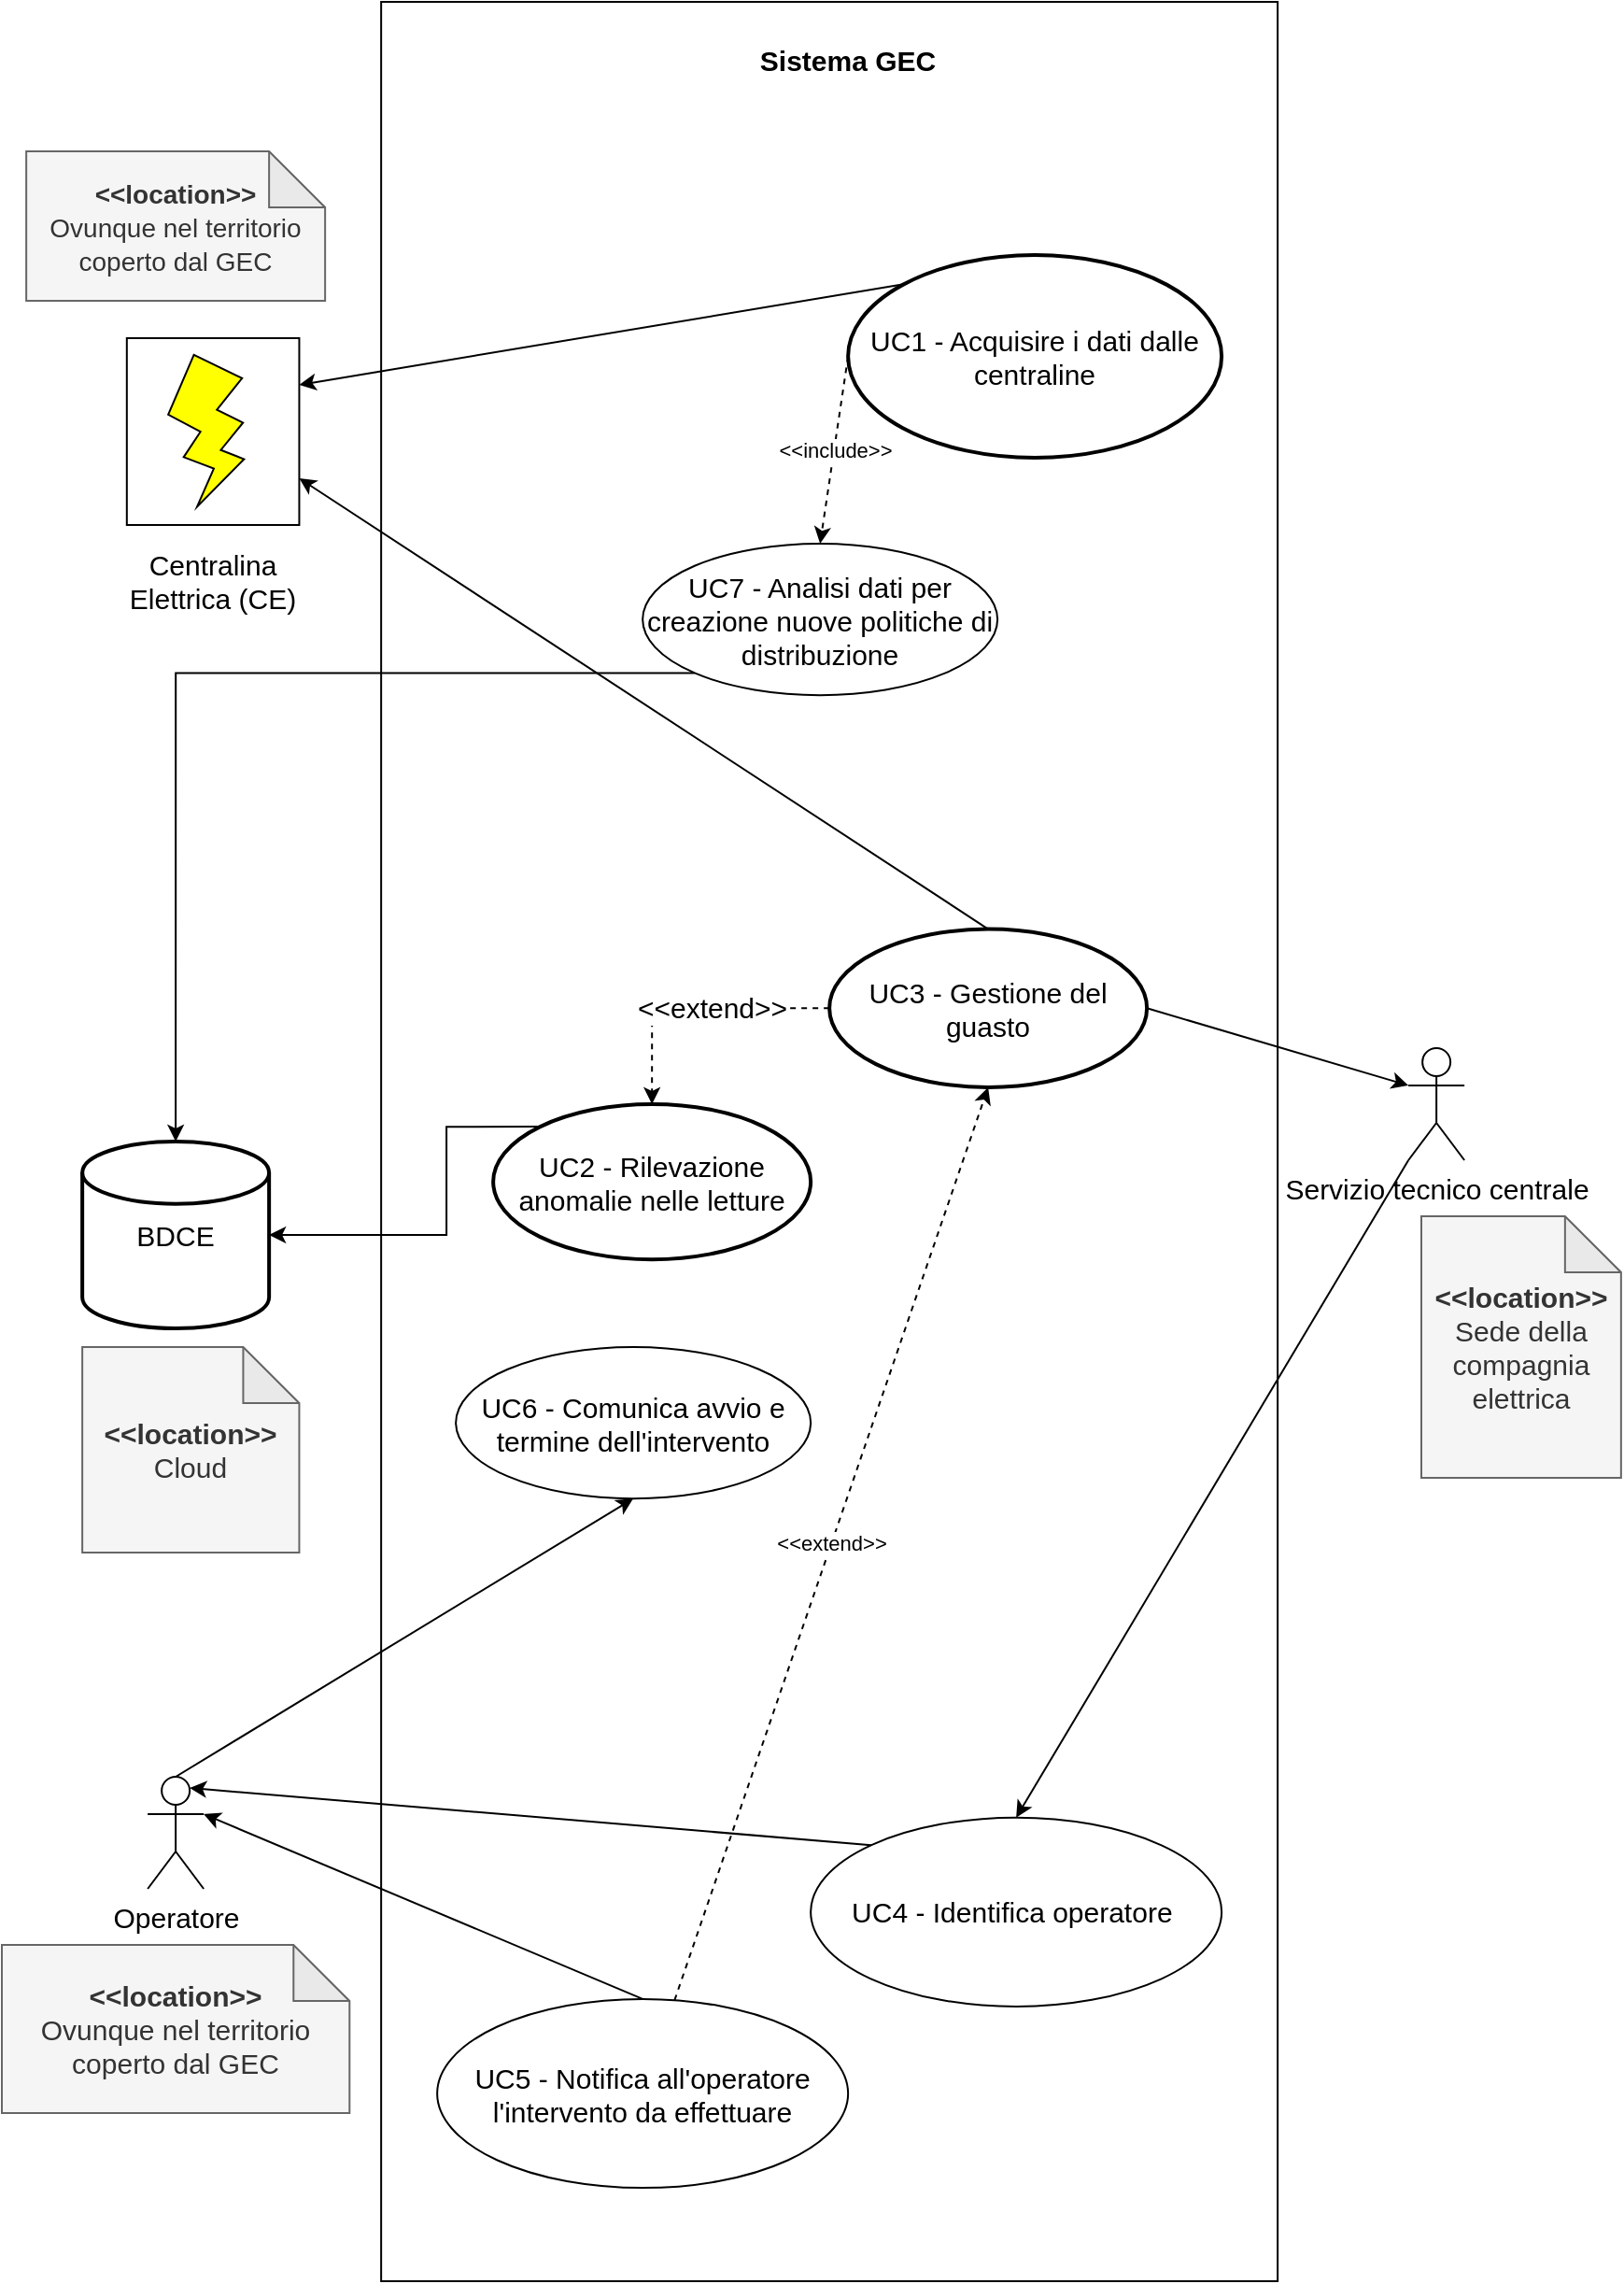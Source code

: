 <mxfile version="20.3.0" type="device"><diagram id="-Sjdl8BdoZFWK_SsTPy9" name="Pagina-1"><mxGraphModel dx="1673" dy="2187" grid="1" gridSize="10" guides="1" tooltips="1" connect="1" arrows="1" fold="1" page="1" pageScale="1" pageWidth="827" pageHeight="1169" math="0" shadow="0"><root><mxCell id="0"/><mxCell id="1" parent="0"/><mxCell id="CIVQkql8ugbi6OX0R3mC-3" value="BDCE" style="strokeWidth=2;html=1;shape=mxgraph.flowchart.database;whiteSpace=wrap;fontSize=15;" parent="1" vertex="1"><mxGeometry x="43.07" y="-260" width="100" height="100" as="geometry"/></mxCell><mxCell id="CIVQkql8ugbi6OX0R3mC-5" value="" style="group" parent="1" vertex="1" connectable="0"><mxGeometry x="213.07" y="-870" width="480" height="1220" as="geometry"/></mxCell><mxCell id="CIVQkql8ugbi6OX0R3mC-1" value="" style="rounded=0;whiteSpace=wrap;html=1;" parent="CIVQkql8ugbi6OX0R3mC-5" vertex="1"><mxGeometry x="-10" width="480" height="1220" as="geometry"/></mxCell><mxCell id="CIVQkql8ugbi6OX0R3mC-2" value="&lt;b&gt;&lt;font style=&quot;font-size: 15px;&quot;&gt;Sistema GEC&lt;/font&gt;&lt;/b&gt;" style="text;html=1;strokeColor=none;fillColor=none;align=center;verticalAlign=middle;whiteSpace=wrap;rounded=0;" parent="CIVQkql8ugbi6OX0R3mC-5" vertex="1"><mxGeometry width="480" height="62.034" as="geometry"/></mxCell><mxCell id="CIVQkql8ugbi6OX0R3mC-6" value="UC1 - Acquisire i dati dalle centraline" style="strokeWidth=2;html=1;shape=mxgraph.flowchart.start_2;whiteSpace=wrap;fontSize=15;" parent="CIVQkql8ugbi6OX0R3mC-5" vertex="1"><mxGeometry x="240" y="135.559" width="200" height="108.441" as="geometry"/></mxCell><mxCell id="CIVQkql8ugbi6OX0R3mC-13" value="UC2 - Rilevazione anomalie nelle letture" style="strokeWidth=2;html=1;shape=mxgraph.flowchart.start_2;whiteSpace=wrap;fontSize=15;" parent="CIVQkql8ugbi6OX0R3mC-5" vertex="1"><mxGeometry x="50" y="589.999" width="170" height="83.111" as="geometry"/></mxCell><mxCell id="CIVQkql8ugbi6OX0R3mC-16" style="edgeStyle=orthogonalEdgeStyle;rounded=0;orthogonalLoop=1;jettySize=auto;html=1;entryX=0.5;entryY=0;entryDx=0;entryDy=0;entryPerimeter=0;fontSize=15;dashed=1;" parent="CIVQkql8ugbi6OX0R3mC-5" source="CIVQkql8ugbi6OX0R3mC-15" target="CIVQkql8ugbi6OX0R3mC-13" edge="1"><mxGeometry relative="1" as="geometry"/></mxCell><mxCell id="CIVQkql8ugbi6OX0R3mC-17" value="&amp;lt;&amp;lt;extend&amp;gt;&amp;gt;" style="edgeLabel;html=1;align=center;verticalAlign=middle;resizable=0;points=[];fontSize=15;" parent="CIVQkql8ugbi6OX0R3mC-16" vertex="1" connectable="0"><mxGeometry x="-0.135" y="-1" relative="1" as="geometry"><mxPoint as="offset"/></mxGeometry></mxCell><mxCell id="CIVQkql8ugbi6OX0R3mC-15" value="UC3 - Gestione del guasto" style="strokeWidth=2;html=1;shape=mxgraph.flowchart.start_2;whiteSpace=wrap;fontSize=15;" parent="CIVQkql8ugbi6OX0R3mC-5" vertex="1"><mxGeometry x="230" y="496.273" width="170" height="84.68" as="geometry"/></mxCell><mxCell id="CIVQkql8ugbi6OX0R3mC-26" value="UC4 - Identifica operatore&amp;nbsp;" style="ellipse;whiteSpace=wrap;html=1;strokeColor=#000000;fontSize=15;fillColor=#FFFFFF;" parent="CIVQkql8ugbi6OX0R3mC-5" vertex="1"><mxGeometry x="220" y="971.866" width="220" height="101.097" as="geometry"/></mxCell><mxCell id="kpMKFaN-GCitmcQSGo-V-5" value="UC5 - Notifica all'operatore l'intervento da effettuare" style="ellipse;whiteSpace=wrap;html=1;strokeColor=#000000;fontSize=15;fillColor=#FFFFFF;" parent="CIVQkql8ugbi6OX0R3mC-5" vertex="1"><mxGeometry x="20" y="1068.954" width="220" height="101.097" as="geometry"/></mxCell><mxCell id="kpMKFaN-GCitmcQSGo-V-7" value="&amp;lt;&amp;lt;extend&amp;gt;&amp;gt;" style="endArrow=classic;html=1;rounded=0;entryX=0.5;entryY=1;entryDx=0;entryDy=0;entryPerimeter=0;dashed=1;" parent="CIVQkql8ugbi6OX0R3mC-5" source="kpMKFaN-GCitmcQSGo-V-5" target="CIVQkql8ugbi6OX0R3mC-15" edge="1"><mxGeometry width="50" height="50" relative="1" as="geometry"><mxPoint x="40" y="569.333" as="sourcePoint"/><mxPoint x="-10" y="627.429" as="targetPoint"/></mxGeometry></mxCell><mxCell id="kpMKFaN-GCitmcQSGo-V-9" value="UC6 - Comunica avvio e termine dell'intervento" style="ellipse;whiteSpace=wrap;html=1;strokeColor=#000000;fontSize=15;fillColor=#FFFFFF;" parent="CIVQkql8ugbi6OX0R3mC-5" vertex="1"><mxGeometry x="30" y="720" width="190" height="81.09" as="geometry"/></mxCell><mxCell id="kpMKFaN-GCitmcQSGo-V-15" value="UC7 - Analisi dati per creazione nuove politiche di distribuzione" style="ellipse;whiteSpace=wrap;html=1;strokeColor=#000000;fontSize=15;fillColor=#FFFFFF;" parent="CIVQkql8ugbi6OX0R3mC-5" vertex="1"><mxGeometry x="130" y="290" width="190" height="81.09" as="geometry"/></mxCell><mxCell id="kpMKFaN-GCitmcQSGo-V-17" value="&amp;lt;&amp;lt;include&amp;gt;&amp;gt;" style="endArrow=classic;html=1;rounded=0;exitX=0;exitY=0.5;exitDx=0;exitDy=0;exitPerimeter=0;entryX=0.5;entryY=0;entryDx=0;entryDy=0;dashed=1;" parent="CIVQkql8ugbi6OX0R3mC-5" source="CIVQkql8ugbi6OX0R3mC-6" target="kpMKFaN-GCitmcQSGo-V-15" edge="1"><mxGeometry width="50" height="50" relative="1" as="geometry"><mxPoint x="10" y="480" as="sourcePoint"/><mxPoint x="60" y="430" as="targetPoint"/></mxGeometry></mxCell><mxCell id="CIVQkql8ugbi6OX0R3mC-11" value="" style="group" parent="1" vertex="1" connectable="0"><mxGeometry x="51.14" y="-690" width="123.85" height="160" as="geometry"/></mxCell><mxCell id="CIVQkql8ugbi6OX0R3mC-9" value="" style="group" parent="CIVQkql8ugbi6OX0R3mC-11" vertex="1" connectable="0"><mxGeometry x="15.77" width="92.31" height="100" as="geometry"/></mxCell><mxCell id="CIVQkql8ugbi6OX0R3mC-8" value="" style="rounded=0;whiteSpace=wrap;html=1;fontSize=15;" parent="CIVQkql8ugbi6OX0R3mC-9" vertex="1"><mxGeometry width="92.31" height="100" as="geometry"/></mxCell><mxCell id="CIVQkql8ugbi6OX0R3mC-7" value="" style="verticalLabelPosition=bottom;verticalAlign=top;html=1;shape=mxgraph.basic.flash;fontSize=15;rotation=-20;fillColor=#FFFF00;strokeColor=#000000;" parent="CIVQkql8ugbi6OX0R3mC-9" vertex="1"><mxGeometry x="23.078" y="7.692" width="46.155" height="76.923" as="geometry"/></mxCell><mxCell id="CIVQkql8ugbi6OX0R3mC-10" value="Centralina Elettrica (CE)" style="text;html=1;strokeColor=none;fillColor=none;align=center;verticalAlign=middle;whiteSpace=wrap;rounded=0;fontSize=15;" parent="CIVQkql8ugbi6OX0R3mC-11" vertex="1"><mxGeometry y="100" width="123.85" height="60" as="geometry"/></mxCell><mxCell id="CIVQkql8ugbi6OX0R3mC-14" style="edgeStyle=orthogonalEdgeStyle;rounded=0;orthogonalLoop=1;jettySize=auto;html=1;fontSize=15;exitX=0.145;exitY=0.145;exitDx=0;exitDy=0;exitPerimeter=0;" parent="1" source="CIVQkql8ugbi6OX0R3mC-13" target="CIVQkql8ugbi6OX0R3mC-3" edge="1"><mxGeometry relative="1" as="geometry"><Array as="points"><mxPoint x="238.07" y="-210"/></Array></mxGeometry></mxCell><mxCell id="CIVQkql8ugbi6OX0R3mC-19" value="&lt;font style=&quot;font-size: 14px;&quot;&gt;&lt;b&gt;&amp;lt;&amp;lt;location&amp;gt;&amp;gt;&lt;br&gt;&lt;/b&gt;Ovunque nel territorio coperto dal GEC&lt;/font&gt;" style="shape=note;whiteSpace=wrap;html=1;backgroundOutline=1;darkOpacity=0.05;strokeColor=#666666;fontSize=15;fillColor=#f5f5f5;fontColor=#333333;" parent="1" vertex="1"><mxGeometry x="13.07" y="-790" width="160" height="80" as="geometry"/></mxCell><mxCell id="CIVQkql8ugbi6OX0R3mC-20" value="&lt;b&gt;&amp;lt;&amp;lt;location&amp;gt;&amp;gt;&lt;br&gt;&lt;/b&gt;Cloud" style="shape=note;whiteSpace=wrap;html=1;backgroundOutline=1;darkOpacity=0.05;strokeColor=#666666;fontSize=15;fillColor=#f5f5f5;fontColor=#333333;" parent="1" vertex="1"><mxGeometry x="43.07" y="-150" width="116.15" height="110" as="geometry"/></mxCell><mxCell id="CIVQkql8ugbi6OX0R3mC-22" value="Servizio tecnico centrale" style="shape=umlActor;verticalLabelPosition=bottom;verticalAlign=top;html=1;outlineConnect=0;strokeColor=#000000;fontSize=15;fillColor=#FFFFFF;" parent="1" vertex="1"><mxGeometry x="753.07" y="-310" width="30" height="60" as="geometry"/></mxCell><mxCell id="CIVQkql8ugbi6OX0R3mC-25" value="&lt;b&gt;&amp;lt;&amp;lt;location&amp;gt;&amp;gt;&lt;br&gt;&lt;/b&gt;Sede della compagnia elettrica" style="shape=note;whiteSpace=wrap;html=1;backgroundOutline=1;darkOpacity=0.05;strokeColor=#666666;fontSize=15;fillColor=#f5f5f5;fontColor=#333333;" parent="1" vertex="1"><mxGeometry x="760" y="-220" width="106.93" height="140" as="geometry"/></mxCell><mxCell id="kpMKFaN-GCitmcQSGo-V-1" value="Operatore" style="shape=umlActor;verticalLabelPosition=bottom;verticalAlign=top;html=1;outlineConnect=0;strokeColor=#000000;fontSize=15;fillColor=#FFFFFF;" parent="1" vertex="1"><mxGeometry x="78.07" y="80" width="30" height="60" as="geometry"/></mxCell><mxCell id="kpMKFaN-GCitmcQSGo-V-8" value="" style="endArrow=classic;html=1;rounded=0;entryX=1;entryY=0.333;entryDx=0;entryDy=0;entryPerimeter=0;exitX=0.5;exitY=0;exitDx=0;exitDy=0;" parent="1" source="kpMKFaN-GCitmcQSGo-V-5" target="kpMKFaN-GCitmcQSGo-V-1" edge="1"><mxGeometry width="50" height="50" relative="1" as="geometry"><mxPoint x="323.07" y="210" as="sourcePoint"/><mxPoint x="233.07" y="-30" as="targetPoint"/></mxGeometry></mxCell><mxCell id="kpMKFaN-GCitmcQSGo-V-10" value="" style="endArrow=classic;html=1;rounded=0;exitX=0.5;exitY=0;exitDx=0;exitDy=0;exitPerimeter=0;entryX=1;entryY=0.75;entryDx=0;entryDy=0;" parent="1" source="CIVQkql8ugbi6OX0R3mC-15" target="CIVQkql8ugbi6OX0R3mC-8" edge="1"><mxGeometry width="50" height="50" relative="1" as="geometry"><mxPoint x="403.07" y="-430" as="sourcePoint"/><mxPoint x="453.07" y="-480" as="targetPoint"/></mxGeometry></mxCell><mxCell id="kpMKFaN-GCitmcQSGo-V-11" value="" style="endArrow=classic;html=1;rounded=0;exitX=1;exitY=0.5;exitDx=0;exitDy=0;exitPerimeter=0;entryX=0;entryY=0.333;entryDx=0;entryDy=0;entryPerimeter=0;" parent="1" source="CIVQkql8ugbi6OX0R3mC-15" target="CIVQkql8ugbi6OX0R3mC-22" edge="1"><mxGeometry width="50" height="50" relative="1" as="geometry"><mxPoint x="403.07" y="-430" as="sourcePoint"/><mxPoint x="453.07" y="-480" as="targetPoint"/></mxGeometry></mxCell><mxCell id="kpMKFaN-GCitmcQSGo-V-12" value="" style="endArrow=classic;html=1;rounded=0;exitX=0;exitY=0;exitDx=0;exitDy=0;entryX=0.75;entryY=0.1;entryDx=0;entryDy=0;entryPerimeter=0;" parent="1" source="CIVQkql8ugbi6OX0R3mC-26" target="kpMKFaN-GCitmcQSGo-V-1" edge="1"><mxGeometry width="50" height="50" relative="1" as="geometry"><mxPoint x="403.07" y="-110" as="sourcePoint"/><mxPoint x="453.07" y="-160" as="targetPoint"/></mxGeometry></mxCell><mxCell id="kpMKFaN-GCitmcQSGo-V-13" value="&lt;b&gt;&amp;lt;&amp;lt;location&amp;gt;&amp;gt;&lt;br&gt;&lt;/b&gt;Ovunque nel territorio coperto dal GEC" style="shape=note;whiteSpace=wrap;html=1;backgroundOutline=1;darkOpacity=0.05;strokeColor=#666666;fontSize=15;fillColor=#f5f5f5;fontColor=#333333;" parent="1" vertex="1"><mxGeometry x="-4.974e-14" y="170" width="186.15" height="90" as="geometry"/></mxCell><mxCell id="kpMKFaN-GCitmcQSGo-V-14" value="" style="endArrow=classic;html=1;rounded=0;exitX=0.5;exitY=0;exitDx=0;exitDy=0;exitPerimeter=0;entryX=0.5;entryY=1;entryDx=0;entryDy=0;" parent="1" source="kpMKFaN-GCitmcQSGo-V-1" target="kpMKFaN-GCitmcQSGo-V-9" edge="1"><mxGeometry width="50" height="50" relative="1" as="geometry"><mxPoint x="453.07" y="-120" as="sourcePoint"/><mxPoint x="503.07" y="-170" as="targetPoint"/></mxGeometry></mxCell><mxCell id="kpMKFaN-GCitmcQSGo-V-18" value="" style="endArrow=classic;html=1;rounded=0;fontSize=14;exitX=0.145;exitY=0.145;exitDx=0;exitDy=0;exitPerimeter=0;entryX=1;entryY=0.25;entryDx=0;entryDy=0;" parent="1" source="CIVQkql8ugbi6OX0R3mC-6" target="CIVQkql8ugbi6OX0R3mC-8" edge="1"><mxGeometry width="50" height="50" relative="1" as="geometry"><mxPoint x="283.07" y="-610" as="sourcePoint"/><mxPoint x="333.07" y="-660" as="targetPoint"/></mxGeometry></mxCell><mxCell id="kpMKFaN-GCitmcQSGo-V-19" value="" style="endArrow=classic;html=1;rounded=0;fontSize=14;entryX=0.5;entryY=0;entryDx=0;entryDy=0;exitX=0;exitY=1;exitDx=0;exitDy=0;exitPerimeter=0;" parent="1" source="CIVQkql8ugbi6OX0R3mC-22" target="CIVQkql8ugbi6OX0R3mC-26" edge="1"><mxGeometry width="50" height="50" relative="1" as="geometry"><mxPoint x="180" y="-140" as="sourcePoint"/><mxPoint x="230" y="-190" as="targetPoint"/></mxGeometry></mxCell><mxCell id="Nt-h-q8l5BHNQk05H12Z-1" style="edgeStyle=orthogonalEdgeStyle;rounded=0;orthogonalLoop=1;jettySize=auto;html=1;exitX=0;exitY=1;exitDx=0;exitDy=0;entryX=0.5;entryY=0;entryDx=0;entryDy=0;entryPerimeter=0;" edge="1" parent="1" source="kpMKFaN-GCitmcQSGo-V-15" target="CIVQkql8ugbi6OX0R3mC-3"><mxGeometry relative="1" as="geometry"><Array as="points"><mxPoint x="93" y="-511"/></Array></mxGeometry></mxCell></root></mxGraphModel></diagram></mxfile>